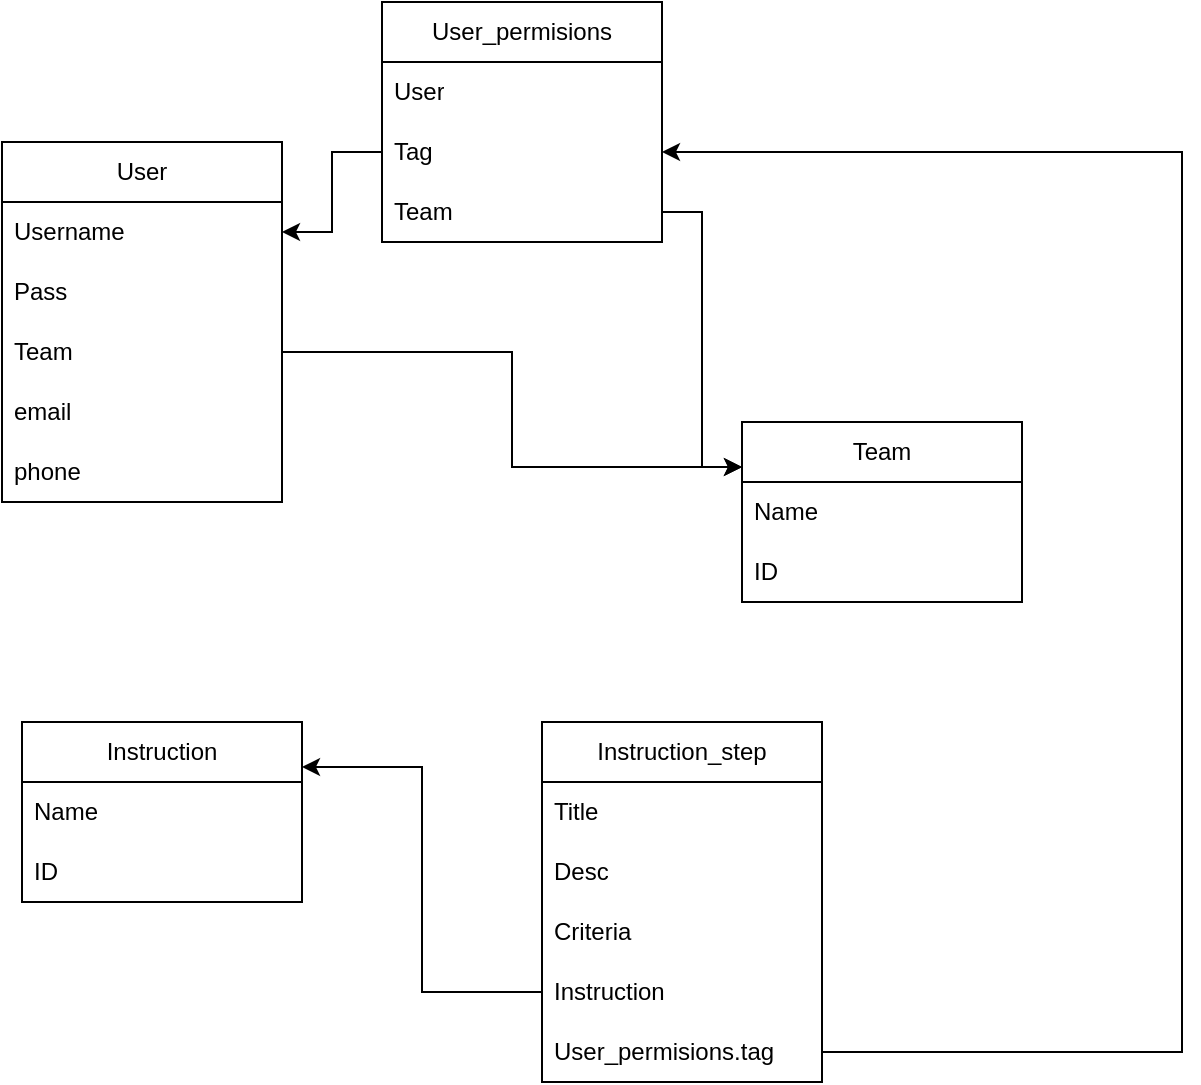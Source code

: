 <mxfile version="24.6.4" type="github">
  <diagram name="Página-1" id="e7TVA03_MpDZL5WD9Cxw">
    <mxGraphModel dx="733" dy="1531" grid="1" gridSize="10" guides="1" tooltips="1" connect="1" arrows="1" fold="1" page="1" pageScale="1" pageWidth="827" pageHeight="1169" math="0" shadow="0">
      <root>
        <mxCell id="0" />
        <mxCell id="1" parent="0" />
        <mxCell id="BurdYSaMiCAV_mCUaKBO-1" value="User" style="swimlane;fontStyle=0;childLayout=stackLayout;horizontal=1;startSize=30;horizontalStack=0;resizeParent=1;resizeParentMax=0;resizeLast=0;collapsible=1;marginBottom=0;whiteSpace=wrap;html=1;" vertex="1" parent="1">
          <mxGeometry x="118" y="-90" width="140" height="180" as="geometry">
            <mxRectangle x="30" y="120" width="70" height="30" as="alternateBounds" />
          </mxGeometry>
        </mxCell>
        <mxCell id="BurdYSaMiCAV_mCUaKBO-2" value="Username" style="text;strokeColor=none;fillColor=none;align=left;verticalAlign=middle;spacingLeft=4;spacingRight=4;overflow=hidden;points=[[0,0.5],[1,0.5]];portConstraint=eastwest;rotatable=0;whiteSpace=wrap;html=1;" vertex="1" parent="BurdYSaMiCAV_mCUaKBO-1">
          <mxGeometry y="30" width="140" height="30" as="geometry" />
        </mxCell>
        <mxCell id="BurdYSaMiCAV_mCUaKBO-3" value="Pass" style="text;strokeColor=none;fillColor=none;align=left;verticalAlign=middle;spacingLeft=4;spacingRight=4;overflow=hidden;points=[[0,0.5],[1,0.5]];portConstraint=eastwest;rotatable=0;whiteSpace=wrap;html=1;" vertex="1" parent="BurdYSaMiCAV_mCUaKBO-1">
          <mxGeometry y="60" width="140" height="30" as="geometry" />
        </mxCell>
        <mxCell id="BurdYSaMiCAV_mCUaKBO-4" value="Team" style="text;strokeColor=none;fillColor=none;align=left;verticalAlign=middle;spacingLeft=4;spacingRight=4;overflow=hidden;points=[[0,0.5],[1,0.5]];portConstraint=eastwest;rotatable=0;whiteSpace=wrap;html=1;" vertex="1" parent="BurdYSaMiCAV_mCUaKBO-1">
          <mxGeometry y="90" width="140" height="30" as="geometry" />
        </mxCell>
        <mxCell id="BurdYSaMiCAV_mCUaKBO-5" value="email" style="text;strokeColor=none;fillColor=none;align=left;verticalAlign=middle;spacingLeft=4;spacingRight=4;overflow=hidden;points=[[0,0.5],[1,0.5]];portConstraint=eastwest;rotatable=0;whiteSpace=wrap;html=1;" vertex="1" parent="BurdYSaMiCAV_mCUaKBO-1">
          <mxGeometry y="120" width="140" height="30" as="geometry" />
        </mxCell>
        <mxCell id="BurdYSaMiCAV_mCUaKBO-6" value="phone" style="text;strokeColor=none;fillColor=none;align=left;verticalAlign=middle;spacingLeft=4;spacingRight=4;overflow=hidden;points=[[0,0.5],[1,0.5]];portConstraint=eastwest;rotatable=0;whiteSpace=wrap;html=1;" vertex="1" parent="BurdYSaMiCAV_mCUaKBO-1">
          <mxGeometry y="150" width="140" height="30" as="geometry" />
        </mxCell>
        <mxCell id="BurdYSaMiCAV_mCUaKBO-7" value="Team" style="swimlane;fontStyle=0;childLayout=stackLayout;horizontal=1;startSize=30;horizontalStack=0;resizeParent=1;resizeParentMax=0;resizeLast=0;collapsible=1;marginBottom=0;whiteSpace=wrap;html=1;" vertex="1" parent="1">
          <mxGeometry x="488" y="50" width="140" height="90" as="geometry">
            <mxRectangle x="390" y="200" width="70" height="30" as="alternateBounds" />
          </mxGeometry>
        </mxCell>
        <mxCell id="BurdYSaMiCAV_mCUaKBO-8" value="Name" style="text;strokeColor=none;fillColor=none;align=left;verticalAlign=middle;spacingLeft=4;spacingRight=4;overflow=hidden;points=[[0,0.5],[1,0.5]];portConstraint=eastwest;rotatable=0;whiteSpace=wrap;html=1;" vertex="1" parent="BurdYSaMiCAV_mCUaKBO-7">
          <mxGeometry y="30" width="140" height="30" as="geometry" />
        </mxCell>
        <mxCell id="BurdYSaMiCAV_mCUaKBO-9" value="ID" style="text;strokeColor=none;fillColor=none;align=left;verticalAlign=middle;spacingLeft=4;spacingRight=4;overflow=hidden;points=[[0,0.5],[1,0.5]];portConstraint=eastwest;rotatable=0;whiteSpace=wrap;html=1;" vertex="1" parent="BurdYSaMiCAV_mCUaKBO-7">
          <mxGeometry y="60" width="140" height="30" as="geometry" />
        </mxCell>
        <mxCell id="BurdYSaMiCAV_mCUaKBO-10" style="edgeStyle=orthogonalEdgeStyle;rounded=0;orthogonalLoop=1;jettySize=auto;html=1;entryX=0;entryY=0.25;entryDx=0;entryDy=0;" edge="1" parent="1" source="BurdYSaMiCAV_mCUaKBO-4" target="BurdYSaMiCAV_mCUaKBO-7">
          <mxGeometry relative="1" as="geometry" />
        </mxCell>
        <mxCell id="BurdYSaMiCAV_mCUaKBO-11" value="User_permisions" style="swimlane;fontStyle=0;childLayout=stackLayout;horizontal=1;startSize=30;horizontalStack=0;resizeParent=1;resizeParentMax=0;resizeLast=0;collapsible=1;marginBottom=0;whiteSpace=wrap;html=1;" vertex="1" parent="1">
          <mxGeometry x="308" y="-160" width="140" height="120" as="geometry">
            <mxRectangle x="210" y="-10" width="130" height="30" as="alternateBounds" />
          </mxGeometry>
        </mxCell>
        <mxCell id="BurdYSaMiCAV_mCUaKBO-12" value="User" style="text;strokeColor=none;fillColor=none;align=left;verticalAlign=middle;spacingLeft=4;spacingRight=4;overflow=hidden;points=[[0,0.5],[1,0.5]];portConstraint=eastwest;rotatable=0;whiteSpace=wrap;html=1;" vertex="1" parent="BurdYSaMiCAV_mCUaKBO-11">
          <mxGeometry y="30" width="140" height="30" as="geometry" />
        </mxCell>
        <mxCell id="BurdYSaMiCAV_mCUaKBO-13" value="Tag" style="text;strokeColor=none;fillColor=none;align=left;verticalAlign=middle;spacingLeft=4;spacingRight=4;overflow=hidden;points=[[0,0.5],[1,0.5]];portConstraint=eastwest;rotatable=0;whiteSpace=wrap;html=1;" vertex="1" parent="BurdYSaMiCAV_mCUaKBO-11">
          <mxGeometry y="60" width="140" height="30" as="geometry" />
        </mxCell>
        <mxCell id="BurdYSaMiCAV_mCUaKBO-14" value="Team" style="text;strokeColor=none;fillColor=none;align=left;verticalAlign=middle;spacingLeft=4;spacingRight=4;overflow=hidden;points=[[0,0.5],[1,0.5]];portConstraint=eastwest;rotatable=0;whiteSpace=wrap;html=1;" vertex="1" parent="BurdYSaMiCAV_mCUaKBO-11">
          <mxGeometry y="90" width="140" height="30" as="geometry" />
        </mxCell>
        <mxCell id="BurdYSaMiCAV_mCUaKBO-15" style="edgeStyle=orthogonalEdgeStyle;rounded=0;orthogonalLoop=1;jettySize=auto;html=1;entryX=1;entryY=0.25;entryDx=0;entryDy=0;" edge="1" parent="1" source="BurdYSaMiCAV_mCUaKBO-13" target="BurdYSaMiCAV_mCUaKBO-1">
          <mxGeometry relative="1" as="geometry" />
        </mxCell>
        <mxCell id="BurdYSaMiCAV_mCUaKBO-16" style="edgeStyle=orthogonalEdgeStyle;rounded=0;orthogonalLoop=1;jettySize=auto;html=1;entryX=0;entryY=0.25;entryDx=0;entryDy=0;" edge="1" parent="1" source="BurdYSaMiCAV_mCUaKBO-14" target="BurdYSaMiCAV_mCUaKBO-7">
          <mxGeometry relative="1" as="geometry" />
        </mxCell>
        <mxCell id="BurdYSaMiCAV_mCUaKBO-17" value="Instruction" style="swimlane;fontStyle=0;childLayout=stackLayout;horizontal=1;startSize=30;horizontalStack=0;resizeParent=1;resizeParentMax=0;resizeLast=0;collapsible=1;marginBottom=0;whiteSpace=wrap;html=1;" vertex="1" parent="1">
          <mxGeometry x="128" y="200" width="140" height="90" as="geometry">
            <mxRectangle x="30" y="350" width="100" height="30" as="alternateBounds" />
          </mxGeometry>
        </mxCell>
        <mxCell id="BurdYSaMiCAV_mCUaKBO-18" value="Name" style="text;strokeColor=none;fillColor=none;align=left;verticalAlign=middle;spacingLeft=4;spacingRight=4;overflow=hidden;points=[[0,0.5],[1,0.5]];portConstraint=eastwest;rotatable=0;whiteSpace=wrap;html=1;" vertex="1" parent="BurdYSaMiCAV_mCUaKBO-17">
          <mxGeometry y="30" width="140" height="30" as="geometry" />
        </mxCell>
        <mxCell id="BurdYSaMiCAV_mCUaKBO-19" value="ID" style="text;strokeColor=none;fillColor=none;align=left;verticalAlign=middle;spacingLeft=4;spacingRight=4;overflow=hidden;points=[[0,0.5],[1,0.5]];portConstraint=eastwest;rotatable=0;whiteSpace=wrap;html=1;" vertex="1" parent="BurdYSaMiCAV_mCUaKBO-17">
          <mxGeometry y="60" width="140" height="30" as="geometry" />
        </mxCell>
        <mxCell id="BurdYSaMiCAV_mCUaKBO-20" value="Instruction_step" style="swimlane;fontStyle=0;childLayout=stackLayout;horizontal=1;startSize=30;horizontalStack=0;resizeParent=1;resizeParentMax=0;resizeLast=0;collapsible=1;marginBottom=0;whiteSpace=wrap;html=1;" vertex="1" parent="1">
          <mxGeometry x="388" y="200" width="140" height="180" as="geometry">
            <mxRectangle x="290" y="350" width="130" height="30" as="alternateBounds" />
          </mxGeometry>
        </mxCell>
        <mxCell id="BurdYSaMiCAV_mCUaKBO-21" value="Title" style="text;strokeColor=none;fillColor=none;align=left;verticalAlign=middle;spacingLeft=4;spacingRight=4;overflow=hidden;points=[[0,0.5],[1,0.5]];portConstraint=eastwest;rotatable=0;whiteSpace=wrap;html=1;" vertex="1" parent="BurdYSaMiCAV_mCUaKBO-20">
          <mxGeometry y="30" width="140" height="30" as="geometry" />
        </mxCell>
        <mxCell id="BurdYSaMiCAV_mCUaKBO-22" value="Desc" style="text;strokeColor=none;fillColor=none;align=left;verticalAlign=middle;spacingLeft=4;spacingRight=4;overflow=hidden;points=[[0,0.5],[1,0.5]];portConstraint=eastwest;rotatable=0;whiteSpace=wrap;html=1;" vertex="1" parent="BurdYSaMiCAV_mCUaKBO-20">
          <mxGeometry y="60" width="140" height="30" as="geometry" />
        </mxCell>
        <mxCell id="BurdYSaMiCAV_mCUaKBO-23" value="Criteria" style="text;strokeColor=none;fillColor=none;align=left;verticalAlign=middle;spacingLeft=4;spacingRight=4;overflow=hidden;points=[[0,0.5],[1,0.5]];portConstraint=eastwest;rotatable=0;whiteSpace=wrap;html=1;" vertex="1" parent="BurdYSaMiCAV_mCUaKBO-20">
          <mxGeometry y="90" width="140" height="30" as="geometry" />
        </mxCell>
        <mxCell id="BurdYSaMiCAV_mCUaKBO-24" value="Instruction" style="text;strokeColor=none;fillColor=none;align=left;verticalAlign=middle;spacingLeft=4;spacingRight=4;overflow=hidden;points=[[0,0.5],[1,0.5]];portConstraint=eastwest;rotatable=0;whiteSpace=wrap;html=1;" vertex="1" parent="BurdYSaMiCAV_mCUaKBO-20">
          <mxGeometry y="120" width="140" height="30" as="geometry" />
        </mxCell>
        <mxCell id="BurdYSaMiCAV_mCUaKBO-25" value="User_permisions.tag" style="text;strokeColor=none;fillColor=none;align=left;verticalAlign=middle;spacingLeft=4;spacingRight=4;overflow=hidden;points=[[0,0.5],[1,0.5]];portConstraint=eastwest;rotatable=0;whiteSpace=wrap;html=1;" vertex="1" parent="BurdYSaMiCAV_mCUaKBO-20">
          <mxGeometry y="150" width="140" height="30" as="geometry" />
        </mxCell>
        <mxCell id="BurdYSaMiCAV_mCUaKBO-26" style="edgeStyle=orthogonalEdgeStyle;rounded=0;orthogonalLoop=1;jettySize=auto;html=1;entryX=1;entryY=0.25;entryDx=0;entryDy=0;" edge="1" parent="1" source="BurdYSaMiCAV_mCUaKBO-24" target="BurdYSaMiCAV_mCUaKBO-17">
          <mxGeometry relative="1" as="geometry" />
        </mxCell>
        <mxCell id="BurdYSaMiCAV_mCUaKBO-27" style="edgeStyle=orthogonalEdgeStyle;rounded=0;orthogonalLoop=1;jettySize=auto;html=1;entryX=1;entryY=0.5;entryDx=0;entryDy=0;" edge="1" parent="1" source="BurdYSaMiCAV_mCUaKBO-25" target="BurdYSaMiCAV_mCUaKBO-13">
          <mxGeometry relative="1" as="geometry">
            <Array as="points">
              <mxPoint x="708" y="365" />
              <mxPoint x="708" y="-85" />
            </Array>
          </mxGeometry>
        </mxCell>
      </root>
    </mxGraphModel>
  </diagram>
</mxfile>
